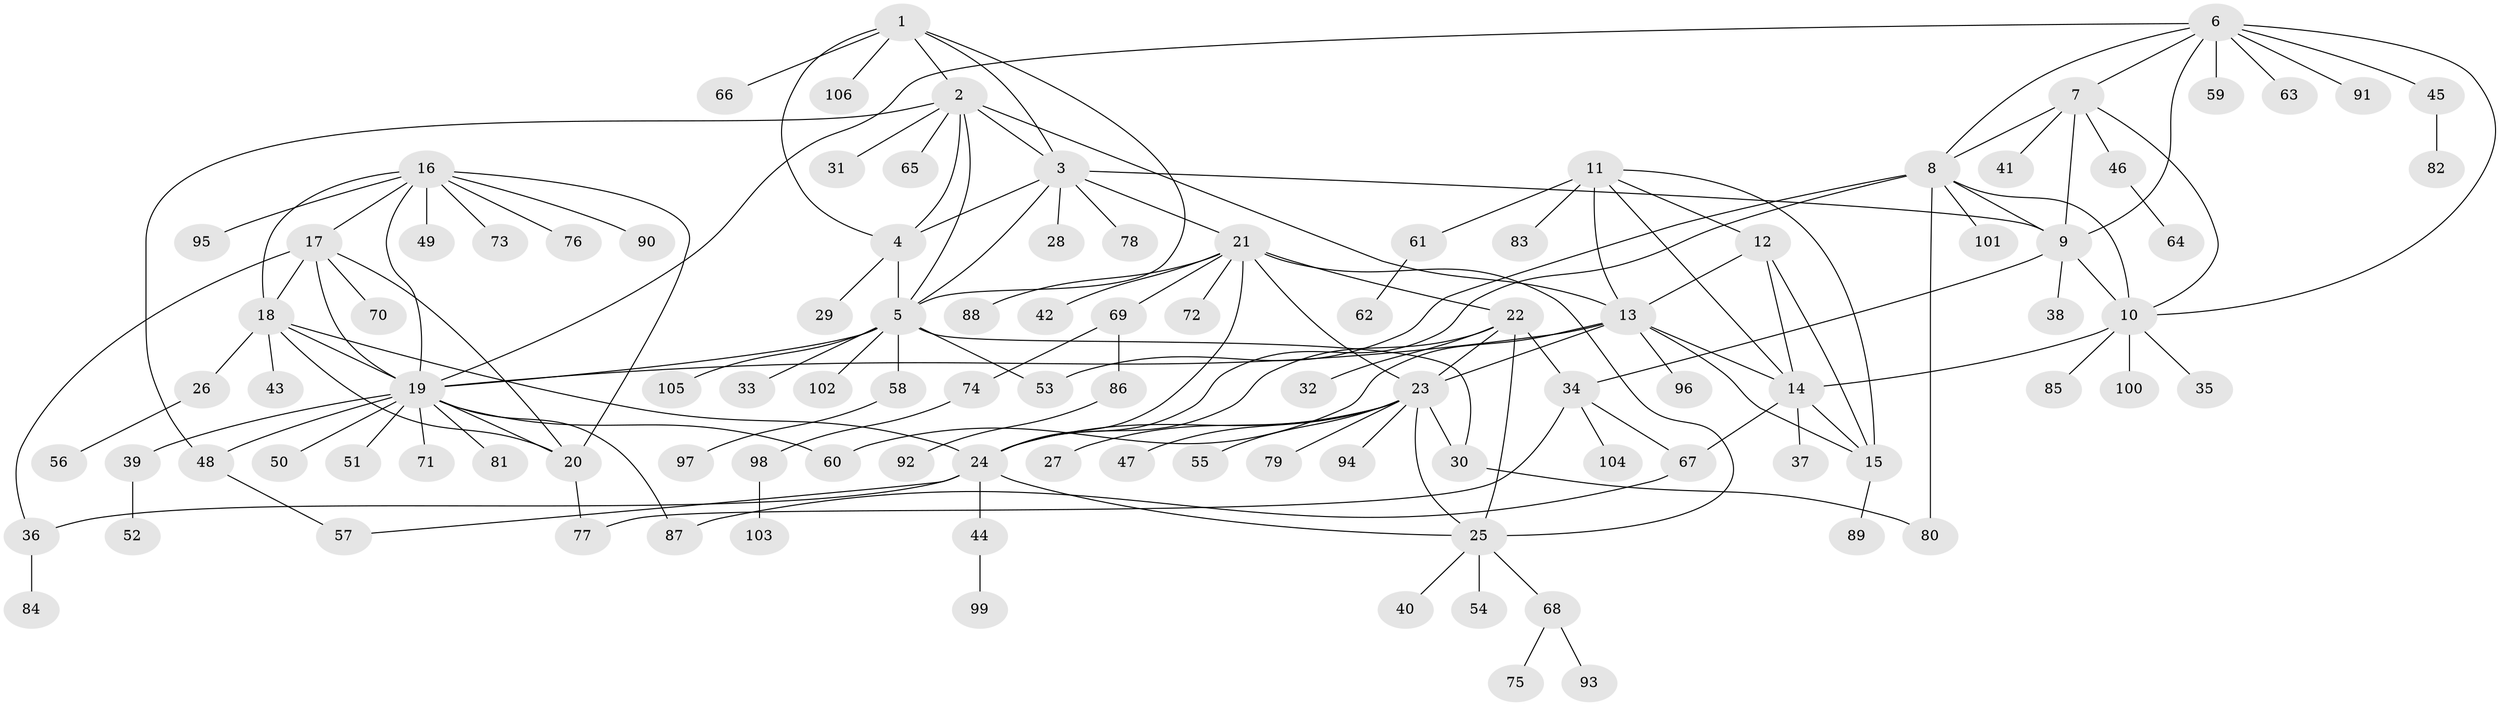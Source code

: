 // coarse degree distribution, {7: 0.0625, 4: 0.125, 6: 0.09375, 5: 0.125, 9: 0.03125, 13: 0.03125, 2: 0.09375, 1: 0.375, 3: 0.0625}
// Generated by graph-tools (version 1.1) at 2025/52/03/04/25 22:52:45]
// undirected, 106 vertices, 152 edges
graph export_dot {
  node [color=gray90,style=filled];
  1;
  2;
  3;
  4;
  5;
  6;
  7;
  8;
  9;
  10;
  11;
  12;
  13;
  14;
  15;
  16;
  17;
  18;
  19;
  20;
  21;
  22;
  23;
  24;
  25;
  26;
  27;
  28;
  29;
  30;
  31;
  32;
  33;
  34;
  35;
  36;
  37;
  38;
  39;
  40;
  41;
  42;
  43;
  44;
  45;
  46;
  47;
  48;
  49;
  50;
  51;
  52;
  53;
  54;
  55;
  56;
  57;
  58;
  59;
  60;
  61;
  62;
  63;
  64;
  65;
  66;
  67;
  68;
  69;
  70;
  71;
  72;
  73;
  74;
  75;
  76;
  77;
  78;
  79;
  80;
  81;
  82;
  83;
  84;
  85;
  86;
  87;
  88;
  89;
  90;
  91;
  92;
  93;
  94;
  95;
  96;
  97;
  98;
  99;
  100;
  101;
  102;
  103;
  104;
  105;
  106;
  1 -- 2;
  1 -- 3;
  1 -- 4;
  1 -- 5;
  1 -- 66;
  1 -- 106;
  2 -- 3;
  2 -- 4;
  2 -- 5;
  2 -- 13;
  2 -- 31;
  2 -- 48;
  2 -- 65;
  3 -- 4;
  3 -- 5;
  3 -- 9;
  3 -- 21;
  3 -- 28;
  3 -- 78;
  4 -- 5;
  4 -- 29;
  5 -- 19;
  5 -- 30;
  5 -- 33;
  5 -- 53;
  5 -- 58;
  5 -- 102;
  5 -- 105;
  6 -- 7;
  6 -- 8;
  6 -- 9;
  6 -- 10;
  6 -- 19;
  6 -- 45;
  6 -- 59;
  6 -- 63;
  6 -- 91;
  7 -- 8;
  7 -- 9;
  7 -- 10;
  7 -- 41;
  7 -- 46;
  8 -- 9;
  8 -- 10;
  8 -- 24;
  8 -- 53;
  8 -- 80;
  8 -- 101;
  9 -- 10;
  9 -- 34;
  9 -- 38;
  10 -- 14;
  10 -- 35;
  10 -- 85;
  10 -- 100;
  11 -- 12;
  11 -- 13;
  11 -- 14;
  11 -- 15;
  11 -- 61;
  11 -- 83;
  12 -- 13;
  12 -- 14;
  12 -- 15;
  13 -- 14;
  13 -- 15;
  13 -- 19;
  13 -- 23;
  13 -- 60;
  13 -- 96;
  14 -- 15;
  14 -- 37;
  14 -- 67;
  15 -- 89;
  16 -- 17;
  16 -- 18;
  16 -- 19;
  16 -- 20;
  16 -- 49;
  16 -- 73;
  16 -- 76;
  16 -- 90;
  16 -- 95;
  17 -- 18;
  17 -- 19;
  17 -- 20;
  17 -- 36;
  17 -- 70;
  18 -- 19;
  18 -- 20;
  18 -- 24;
  18 -- 26;
  18 -- 43;
  19 -- 20;
  19 -- 39;
  19 -- 48;
  19 -- 50;
  19 -- 51;
  19 -- 60;
  19 -- 71;
  19 -- 81;
  19 -- 87;
  20 -- 77;
  21 -- 22;
  21 -- 23;
  21 -- 24;
  21 -- 25;
  21 -- 42;
  21 -- 69;
  21 -- 72;
  21 -- 88;
  22 -- 23;
  22 -- 24;
  22 -- 25;
  22 -- 32;
  22 -- 34;
  23 -- 24;
  23 -- 25;
  23 -- 27;
  23 -- 30;
  23 -- 47;
  23 -- 55;
  23 -- 79;
  23 -- 94;
  24 -- 25;
  24 -- 36;
  24 -- 44;
  24 -- 57;
  25 -- 40;
  25 -- 54;
  25 -- 68;
  26 -- 56;
  30 -- 80;
  34 -- 67;
  34 -- 77;
  34 -- 104;
  36 -- 84;
  39 -- 52;
  44 -- 99;
  45 -- 82;
  46 -- 64;
  48 -- 57;
  58 -- 97;
  61 -- 62;
  67 -- 87;
  68 -- 75;
  68 -- 93;
  69 -- 74;
  69 -- 86;
  74 -- 98;
  86 -- 92;
  98 -- 103;
}
